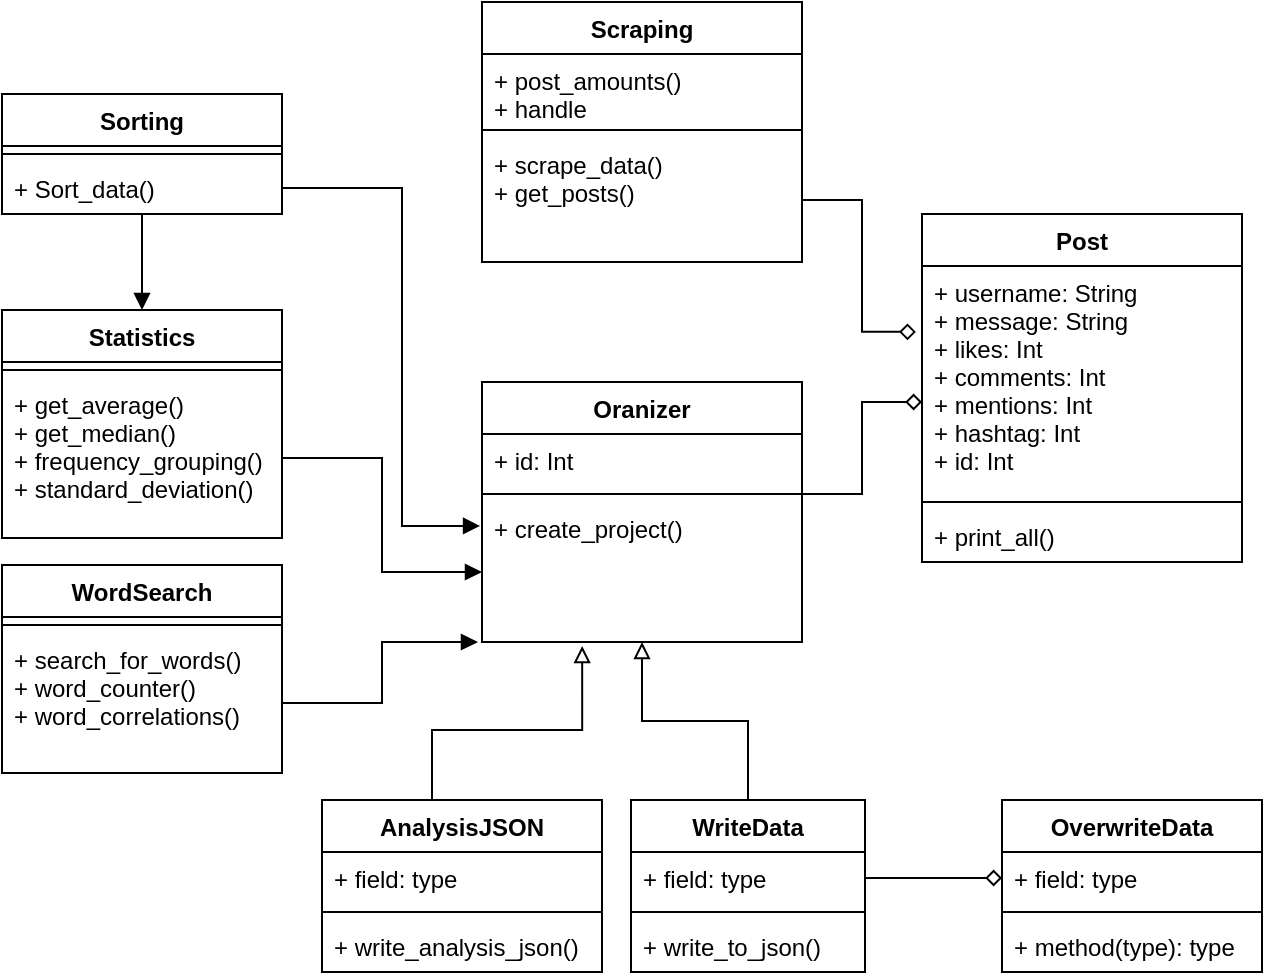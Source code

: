<mxfile version="10.6.7" type="github"><diagram id="ZATHECZfHKRdkQO4FgfC" name="Page-1"><mxGraphModel dx="716" dy="787" grid="1" gridSize="10" guides="1" tooltips="1" connect="1" arrows="1" fold="1" page="1" pageScale="1" pageWidth="827" pageHeight="1169" math="0" shadow="0"><root><mxCell id="0"/><mxCell id="1" parent="0"/><mxCell id="ieVAQF4ycB9wHx-KHisk-1" value="Post" style="swimlane;fontStyle=1;align=center;verticalAlign=top;childLayout=stackLayout;horizontal=1;startSize=26;horizontalStack=0;resizeParent=1;resizeParentMax=0;resizeLast=0;collapsible=1;marginBottom=0;" vertex="1" parent="1"><mxGeometry x="500" y="266" width="160" height="174" as="geometry"/></mxCell><mxCell id="ieVAQF4ycB9wHx-KHisk-2" value="+ username: String&#xA;+ message: String&#xA;+ likes: Int&#xA;+ comments: Int&#xA;+ mentions: Int&#xA;+ hashtag: Int&#xA;+ id: Int&#xA;&#xA;" style="text;strokeColor=none;fillColor=none;align=left;verticalAlign=top;spacingLeft=4;spacingRight=4;overflow=hidden;rotatable=0;points=[[0,0.5],[1,0.5]];portConstraint=eastwest;" vertex="1" parent="ieVAQF4ycB9wHx-KHisk-1"><mxGeometry y="26" width="160" height="114" as="geometry"/></mxCell><mxCell id="ieVAQF4ycB9wHx-KHisk-3" value="" style="line;strokeWidth=1;fillColor=none;align=left;verticalAlign=middle;spacingTop=-1;spacingLeft=3;spacingRight=3;rotatable=0;labelPosition=right;points=[];portConstraint=eastwest;" vertex="1" parent="ieVAQF4ycB9wHx-KHisk-1"><mxGeometry y="140" width="160" height="8" as="geometry"/></mxCell><mxCell id="ieVAQF4ycB9wHx-KHisk-4" value="+ print_all()" style="text;strokeColor=none;fillColor=none;align=left;verticalAlign=top;spacingLeft=4;spacingRight=4;overflow=hidden;rotatable=0;points=[[0,0.5],[1,0.5]];portConstraint=eastwest;" vertex="1" parent="ieVAQF4ycB9wHx-KHisk-1"><mxGeometry y="148" width="160" height="26" as="geometry"/></mxCell><mxCell id="ieVAQF4ycB9wHx-KHisk-5" value="Oranizer" style="swimlane;fontStyle=1;align=center;verticalAlign=top;childLayout=stackLayout;horizontal=1;startSize=26;horizontalStack=0;resizeParent=1;resizeParentMax=0;resizeLast=0;collapsible=1;marginBottom=0;" vertex="1" parent="1"><mxGeometry x="280" y="350" width="160" height="130" as="geometry"/></mxCell><mxCell id="ieVAQF4ycB9wHx-KHisk-6" value="+ id: Int" style="text;strokeColor=none;fillColor=none;align=left;verticalAlign=top;spacingLeft=4;spacingRight=4;overflow=hidden;rotatable=0;points=[[0,0.5],[1,0.5]];portConstraint=eastwest;" vertex="1" parent="ieVAQF4ycB9wHx-KHisk-5"><mxGeometry y="26" width="160" height="26" as="geometry"/></mxCell><mxCell id="ieVAQF4ycB9wHx-KHisk-7" value="" style="line;strokeWidth=1;fillColor=none;align=left;verticalAlign=middle;spacingTop=-1;spacingLeft=3;spacingRight=3;rotatable=0;labelPosition=right;points=[];portConstraint=eastwest;" vertex="1" parent="ieVAQF4ycB9wHx-KHisk-5"><mxGeometry y="52" width="160" height="8" as="geometry"/></mxCell><mxCell id="ieVAQF4ycB9wHx-KHisk-8" value="+ create_project()" style="text;strokeColor=none;fillColor=none;align=left;verticalAlign=top;spacingLeft=4;spacingRight=4;overflow=hidden;rotatable=0;points=[[0,0.5],[1,0.5]];portConstraint=eastwest;" vertex="1" parent="ieVAQF4ycB9wHx-KHisk-5"><mxGeometry y="60" width="160" height="70" as="geometry"/></mxCell><mxCell id="ieVAQF4ycB9wHx-KHisk-22" style="edgeStyle=orthogonalEdgeStyle;rounded=0;orthogonalLoop=1;jettySize=auto;html=1;entryX=0.5;entryY=1;entryDx=0;entryDy=0;endArrow=block;endFill=0;" edge="1" parent="1" source="ieVAQF4ycB9wHx-KHisk-10" target="ieVAQF4ycB9wHx-KHisk-5"><mxGeometry relative="1" as="geometry"/></mxCell><mxCell id="ieVAQF4ycB9wHx-KHisk-10" value="WriteData" style="swimlane;fontStyle=1;align=center;verticalAlign=top;childLayout=stackLayout;horizontal=1;startSize=26;horizontalStack=0;resizeParent=1;resizeParentMax=0;resizeLast=0;collapsible=1;marginBottom=0;" vertex="1" parent="1"><mxGeometry x="354.5" y="559" width="117" height="86" as="geometry"/></mxCell><mxCell id="ieVAQF4ycB9wHx-KHisk-11" value="+ field: type" style="text;strokeColor=none;fillColor=none;align=left;verticalAlign=top;spacingLeft=4;spacingRight=4;overflow=hidden;rotatable=0;points=[[0,0.5],[1,0.5]];portConstraint=eastwest;" vertex="1" parent="ieVAQF4ycB9wHx-KHisk-10"><mxGeometry y="26" width="117" height="26" as="geometry"/></mxCell><mxCell id="ieVAQF4ycB9wHx-KHisk-12" value="" style="line;strokeWidth=1;fillColor=none;align=left;verticalAlign=middle;spacingTop=-1;spacingLeft=3;spacingRight=3;rotatable=0;labelPosition=right;points=[];portConstraint=eastwest;" vertex="1" parent="ieVAQF4ycB9wHx-KHisk-10"><mxGeometry y="52" width="117" height="8" as="geometry"/></mxCell><mxCell id="ieVAQF4ycB9wHx-KHisk-13" value="+ write_to_json()" style="text;strokeColor=none;fillColor=none;align=left;verticalAlign=top;spacingLeft=4;spacingRight=4;overflow=hidden;rotatable=0;points=[[0,0.5],[1,0.5]];portConstraint=eastwest;" vertex="1" parent="ieVAQF4ycB9wHx-KHisk-10"><mxGeometry y="60" width="117" height="26" as="geometry"/></mxCell><mxCell id="ieVAQF4ycB9wHx-KHisk-21" style="edgeStyle=orthogonalEdgeStyle;rounded=0;orthogonalLoop=1;jettySize=auto;html=1;endArrow=block;endFill=0;entryX=0.313;entryY=1.029;entryDx=0;entryDy=0;entryPerimeter=0;" edge="1" parent="1" source="ieVAQF4ycB9wHx-KHisk-14" target="ieVAQF4ycB9wHx-KHisk-8"><mxGeometry relative="1" as="geometry"><mxPoint x="330" y="487" as="targetPoint"/><Array as="points"><mxPoint x="255" y="524"/><mxPoint x="330" y="524"/></Array></mxGeometry></mxCell><mxCell id="ieVAQF4ycB9wHx-KHisk-14" value="AnalysisJSON" style="swimlane;fontStyle=1;align=center;verticalAlign=top;childLayout=stackLayout;horizontal=1;startSize=26;horizontalStack=0;resizeParent=1;resizeParentMax=0;resizeLast=0;collapsible=1;marginBottom=0;" vertex="1" parent="1"><mxGeometry x="200" y="559" width="140" height="86" as="geometry"/></mxCell><mxCell id="ieVAQF4ycB9wHx-KHisk-15" value="+ field: type" style="text;strokeColor=none;fillColor=none;align=left;verticalAlign=top;spacingLeft=4;spacingRight=4;overflow=hidden;rotatable=0;points=[[0,0.5],[1,0.5]];portConstraint=eastwest;" vertex="1" parent="ieVAQF4ycB9wHx-KHisk-14"><mxGeometry y="26" width="140" height="26" as="geometry"/></mxCell><mxCell id="ieVAQF4ycB9wHx-KHisk-16" value="" style="line;strokeWidth=1;fillColor=none;align=left;verticalAlign=middle;spacingTop=-1;spacingLeft=3;spacingRight=3;rotatable=0;labelPosition=right;points=[];portConstraint=eastwest;" vertex="1" parent="ieVAQF4ycB9wHx-KHisk-14"><mxGeometry y="52" width="140" height="8" as="geometry"/></mxCell><mxCell id="ieVAQF4ycB9wHx-KHisk-17" value="+ write_analysis_json()" style="text;strokeColor=none;fillColor=none;align=left;verticalAlign=top;spacingLeft=4;spacingRight=4;overflow=hidden;rotatable=0;points=[[0,0.5],[1,0.5]];portConstraint=eastwest;" vertex="1" parent="ieVAQF4ycB9wHx-KHisk-14"><mxGeometry y="60" width="140" height="26" as="geometry"/></mxCell><mxCell id="ieVAQF4ycB9wHx-KHisk-23" value="OverwriteData" style="swimlane;fontStyle=1;align=center;verticalAlign=top;childLayout=stackLayout;horizontal=1;startSize=26;horizontalStack=0;resizeParent=1;resizeParentMax=0;resizeLast=0;collapsible=1;marginBottom=0;" vertex="1" parent="1"><mxGeometry x="540" y="559" width="130" height="86" as="geometry"/></mxCell><mxCell id="ieVAQF4ycB9wHx-KHisk-24" value="+ field: type" style="text;strokeColor=none;fillColor=none;align=left;verticalAlign=top;spacingLeft=4;spacingRight=4;overflow=hidden;rotatable=0;points=[[0,0.5],[1,0.5]];portConstraint=eastwest;" vertex="1" parent="ieVAQF4ycB9wHx-KHisk-23"><mxGeometry y="26" width="130" height="26" as="geometry"/></mxCell><mxCell id="ieVAQF4ycB9wHx-KHisk-25" value="" style="line;strokeWidth=1;fillColor=none;align=left;verticalAlign=middle;spacingTop=-1;spacingLeft=3;spacingRight=3;rotatable=0;labelPosition=right;points=[];portConstraint=eastwest;" vertex="1" parent="ieVAQF4ycB9wHx-KHisk-23"><mxGeometry y="52" width="130" height="8" as="geometry"/></mxCell><mxCell id="ieVAQF4ycB9wHx-KHisk-26" value="+ method(type): type" style="text;strokeColor=none;fillColor=none;align=left;verticalAlign=top;spacingLeft=4;spacingRight=4;overflow=hidden;rotatable=0;points=[[0,0.5],[1,0.5]];portConstraint=eastwest;" vertex="1" parent="ieVAQF4ycB9wHx-KHisk-23"><mxGeometry y="60" width="130" height="26" as="geometry"/></mxCell><mxCell id="ieVAQF4ycB9wHx-KHisk-28" style="edgeStyle=orthogonalEdgeStyle;rounded=0;orthogonalLoop=1;jettySize=auto;html=1;entryX=0;entryY=0.5;entryDx=0;entryDy=0;endArrow=diamond;endFill=0;" edge="1" parent="1" source="ieVAQF4ycB9wHx-KHisk-11" target="ieVAQF4ycB9wHx-KHisk-24"><mxGeometry relative="1" as="geometry"/></mxCell><mxCell id="ieVAQF4ycB9wHx-KHisk-29" value="Scraping" style="swimlane;fontStyle=1;align=center;verticalAlign=top;childLayout=stackLayout;horizontal=1;startSize=26;horizontalStack=0;resizeParent=1;resizeParentMax=0;resizeLast=0;collapsible=1;marginBottom=0;" vertex="1" parent="1"><mxGeometry x="280" y="160" width="160" height="130" as="geometry"/></mxCell><mxCell id="ieVAQF4ycB9wHx-KHisk-30" value="+ post_amounts()&#xA;+ handle&#xA;" style="text;strokeColor=none;fillColor=none;align=left;verticalAlign=top;spacingLeft=4;spacingRight=4;overflow=hidden;rotatable=0;points=[[0,0.5],[1,0.5]];portConstraint=eastwest;" vertex="1" parent="ieVAQF4ycB9wHx-KHisk-29"><mxGeometry y="26" width="160" height="34" as="geometry"/></mxCell><mxCell id="ieVAQF4ycB9wHx-KHisk-31" value="" style="line;strokeWidth=1;fillColor=none;align=left;verticalAlign=middle;spacingTop=-1;spacingLeft=3;spacingRight=3;rotatable=0;labelPosition=right;points=[];portConstraint=eastwest;" vertex="1" parent="ieVAQF4ycB9wHx-KHisk-29"><mxGeometry y="60" width="160" height="8" as="geometry"/></mxCell><mxCell id="ieVAQF4ycB9wHx-KHisk-32" value="+ scrape_data()&#xA;+ get_posts()&#xA;" style="text;strokeColor=none;fillColor=none;align=left;verticalAlign=top;spacingLeft=4;spacingRight=4;overflow=hidden;rotatable=0;points=[[0,0.5],[1,0.5]];portConstraint=eastwest;" vertex="1" parent="ieVAQF4ycB9wHx-KHisk-29"><mxGeometry y="68" width="160" height="62" as="geometry"/></mxCell><mxCell id="ieVAQF4ycB9wHx-KHisk-44" style="edgeStyle=orthogonalEdgeStyle;rounded=0;orthogonalLoop=1;jettySize=auto;html=1;entryX=0.5;entryY=0;entryDx=0;entryDy=0;endArrow=block;endFill=1;" edge="1" parent="1" source="ieVAQF4ycB9wHx-KHisk-35" target="ieVAQF4ycB9wHx-KHisk-38"><mxGeometry relative="1" as="geometry"/></mxCell><mxCell id="ieVAQF4ycB9wHx-KHisk-35" value="Sorting" style="swimlane;fontStyle=1;align=center;verticalAlign=top;childLayout=stackLayout;horizontal=1;startSize=26;horizontalStack=0;resizeParent=1;resizeParentMax=0;resizeLast=0;collapsible=1;marginBottom=0;" vertex="1" parent="1"><mxGeometry x="40" y="206" width="140" height="60" as="geometry"/></mxCell><mxCell id="ieVAQF4ycB9wHx-KHisk-36" value="" style="line;strokeWidth=1;fillColor=none;align=left;verticalAlign=middle;spacingTop=-1;spacingLeft=3;spacingRight=3;rotatable=0;labelPosition=right;points=[];portConstraint=eastwest;" vertex="1" parent="ieVAQF4ycB9wHx-KHisk-35"><mxGeometry y="26" width="140" height="8" as="geometry"/></mxCell><mxCell id="ieVAQF4ycB9wHx-KHisk-37" value="+ Sort_data()" style="text;strokeColor=none;fillColor=none;align=left;verticalAlign=top;spacingLeft=4;spacingRight=4;overflow=hidden;rotatable=0;points=[[0,0.5],[1,0.5]];portConstraint=eastwest;" vertex="1" parent="ieVAQF4ycB9wHx-KHisk-35"><mxGeometry y="34" width="140" height="26" as="geometry"/></mxCell><mxCell id="ieVAQF4ycB9wHx-KHisk-38" value="Statistics" style="swimlane;fontStyle=1;align=center;verticalAlign=top;childLayout=stackLayout;horizontal=1;startSize=26;horizontalStack=0;resizeParent=1;resizeParentMax=0;resizeLast=0;collapsible=1;marginBottom=0;" vertex="1" parent="1"><mxGeometry x="40" y="314" width="140" height="114" as="geometry"/></mxCell><mxCell id="ieVAQF4ycB9wHx-KHisk-39" value="" style="line;strokeWidth=1;fillColor=none;align=left;verticalAlign=middle;spacingTop=-1;spacingLeft=3;spacingRight=3;rotatable=0;labelPosition=right;points=[];portConstraint=eastwest;" vertex="1" parent="ieVAQF4ycB9wHx-KHisk-38"><mxGeometry y="26" width="140" height="8" as="geometry"/></mxCell><mxCell id="ieVAQF4ycB9wHx-KHisk-40" value="+ get_average()&#xA;+ get_median()&#xA;+ frequency_grouping()&#xA;+ standard_deviation()&#xA;" style="text;strokeColor=none;fillColor=none;align=left;verticalAlign=top;spacingLeft=4;spacingRight=4;overflow=hidden;rotatable=0;points=[[0,0.5],[1,0.5]];portConstraint=eastwest;" vertex="1" parent="ieVAQF4ycB9wHx-KHisk-38"><mxGeometry y="34" width="140" height="80" as="geometry"/></mxCell><mxCell id="ieVAQF4ycB9wHx-KHisk-41" value="WordSearch" style="swimlane;fontStyle=1;align=center;verticalAlign=top;childLayout=stackLayout;horizontal=1;startSize=26;horizontalStack=0;resizeParent=1;resizeParentMax=0;resizeLast=0;collapsible=1;marginBottom=0;" vertex="1" parent="1"><mxGeometry x="40" y="441.5" width="140" height="104" as="geometry"/></mxCell><mxCell id="ieVAQF4ycB9wHx-KHisk-42" value="" style="line;strokeWidth=1;fillColor=none;align=left;verticalAlign=middle;spacingTop=-1;spacingLeft=3;spacingRight=3;rotatable=0;labelPosition=right;points=[];portConstraint=eastwest;" vertex="1" parent="ieVAQF4ycB9wHx-KHisk-41"><mxGeometry y="26" width="140" height="8" as="geometry"/></mxCell><mxCell id="ieVAQF4ycB9wHx-KHisk-43" value="+ search_for_words()&#xA;+ word_counter()&#xA;+ word_correlations()&#xA;" style="text;strokeColor=none;fillColor=none;align=left;verticalAlign=top;spacingLeft=4;spacingRight=4;overflow=hidden;rotatable=0;points=[[0,0.5],[1,0.5]];portConstraint=eastwest;" vertex="1" parent="ieVAQF4ycB9wHx-KHisk-41"><mxGeometry y="34" width="140" height="70" as="geometry"/></mxCell><mxCell id="ieVAQF4ycB9wHx-KHisk-47" style="edgeStyle=orthogonalEdgeStyle;rounded=0;orthogonalLoop=1;jettySize=auto;html=1;endArrow=block;endFill=1;" edge="1" parent="1" source="ieVAQF4ycB9wHx-KHisk-43"><mxGeometry relative="1" as="geometry"><mxPoint x="278" y="480" as="targetPoint"/><Array as="points"><mxPoint x="230" y="511"/><mxPoint x="230" y="480"/><mxPoint x="278" y="480"/></Array></mxGeometry></mxCell><mxCell id="ieVAQF4ycB9wHx-KHisk-48" style="edgeStyle=orthogonalEdgeStyle;rounded=0;orthogonalLoop=1;jettySize=auto;html=1;entryX=0;entryY=0.5;entryDx=0;entryDy=0;endArrow=block;endFill=1;" edge="1" parent="1" source="ieVAQF4ycB9wHx-KHisk-40" target="ieVAQF4ycB9wHx-KHisk-8"><mxGeometry relative="1" as="geometry"><Array as="points"><mxPoint x="230" y="388"/><mxPoint x="230" y="445"/></Array></mxGeometry></mxCell><mxCell id="ieVAQF4ycB9wHx-KHisk-51" style="edgeStyle=orthogonalEdgeStyle;rounded=0;orthogonalLoop=1;jettySize=auto;html=1;endArrow=diamond;endFill=0;" edge="1" parent="1" source="ieVAQF4ycB9wHx-KHisk-7"><mxGeometry relative="1" as="geometry"><mxPoint x="500" y="360" as="targetPoint"/><Array as="points"><mxPoint x="470" y="406"/><mxPoint x="470" y="360"/><mxPoint x="500" y="360"/></Array></mxGeometry></mxCell><mxCell id="ieVAQF4ycB9wHx-KHisk-52" style="edgeStyle=orthogonalEdgeStyle;rounded=0;orthogonalLoop=1;jettySize=auto;html=1;entryX=-0.019;entryY=0.289;entryDx=0;entryDy=0;entryPerimeter=0;endArrow=diamond;endFill=0;" edge="1" parent="1" source="ieVAQF4ycB9wHx-KHisk-32" target="ieVAQF4ycB9wHx-KHisk-2"><mxGeometry relative="1" as="geometry"/></mxCell><mxCell id="ieVAQF4ycB9wHx-KHisk-53" style="edgeStyle=orthogonalEdgeStyle;rounded=0;orthogonalLoop=1;jettySize=auto;html=1;entryX=-0.006;entryY=0.171;entryDx=0;entryDy=0;entryPerimeter=0;endArrow=block;endFill=1;" edge="1" parent="1" source="ieVAQF4ycB9wHx-KHisk-37" target="ieVAQF4ycB9wHx-KHisk-8"><mxGeometry relative="1" as="geometry"><Array as="points"><mxPoint x="240" y="253"/><mxPoint x="240" y="422"/></Array></mxGeometry></mxCell></root></mxGraphModel></diagram></mxfile>